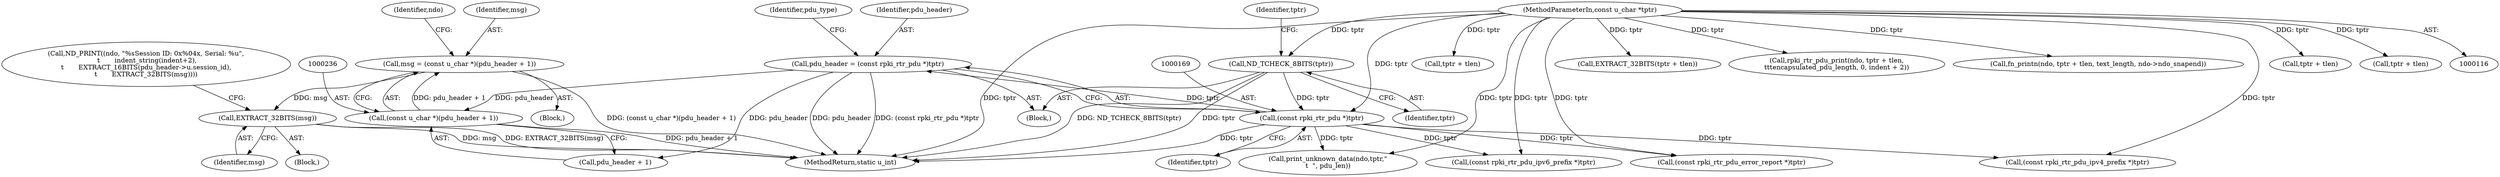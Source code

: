 digraph "0_tcpdump_83c64fce3a5226b080e535f5131a8a318f30e79b@pointer" {
"1000233" [label="(Call,msg = (const u_char *)(pdu_header + 1))"];
"1000235" [label="(Call,(const u_char *)(pdu_header + 1))"];
"1000166" [label="(Call,pdu_header = (const rpki_rtr_pdu *)tptr)"];
"1000168" [label="(Call,(const rpki_rtr_pdu *)tptr)"];
"1000128" [label="(Call,ND_TCHECK_8BITS(tptr))"];
"1000118" [label="(MethodParameterIn,const u_char *tptr)"];
"1000257" [label="(Call,EXTRACT_32BITS(msg))"];
"1000168" [label="(Call,(const rpki_rtr_pdu *)tptr)"];
"1000128" [label="(Call,ND_TCHECK_8BITS(tptr))"];
"1000553" [label="(Call,tptr + tlen)"];
"1000217" [label="(Block,)"];
"1000234" [label="(Identifier,msg)"];
"1000524" [label="(Call,EXTRACT_32BITS(tptr + tlen))"];
"1000122" [label="(Block,)"];
"1000496" [label="(Call,rpki_rtr_pdu_print(ndo, tptr + tlen,\n\t\t\tencapsulated_pdu_length, 0, indent + 2))"];
"1000551" [label="(Call,fn_printn(ndo, tptr + tlen, text_length, ndo->ndo_snapend))"];
"1000612" [label="(MethodReturn,static u_int)"];
"1000170" [label="(Identifier,tptr)"];
"1000233" [label="(Call,msg = (const u_char *)(pdu_header + 1))"];
"1000166" [label="(Call,pdu_header = (const rpki_rtr_pdu *)tptr)"];
"1000237" [label="(Call,pdu_header + 1)"];
"1000583" [label="(Call,print_unknown_data(ndo,tptr,\"\n\t  \", pdu_len))"];
"1000257" [label="(Call,EXTRACT_32BITS(msg))"];
"1000235" [label="(Call,(const u_char *)(pdu_header + 1))"];
"1000240" [label="(Call,ND_PRINT((ndo, \"%sSession ID: 0x%04x, Serial: %u\",\n \t       indent_string(indent+2),\n\t       EXTRACT_16BITS(pdu_header->u.session_id),\n\t       EXTRACT_32BITS(msg))))"];
"1000242" [label="(Identifier,ndo)"];
"1000425" [label="(Call,(const rpki_rtr_pdu_error_report *)tptr)"];
"1000250" [label="(Block,)"];
"1000363" [label="(Call,(const rpki_rtr_pdu_ipv6_prefix *)tptr)"];
"1000258" [label="(Identifier,msg)"];
"1000525" [label="(Call,tptr + tlen)"];
"1000118" [label="(MethodParameterIn,const u_char *tptr)"];
"1000498" [label="(Call,tptr + tlen)"];
"1000310" [label="(Call,(const rpki_rtr_pdu_ipv4_prefix *)tptr)"];
"1000133" [label="(Identifier,tptr)"];
"1000129" [label="(Identifier,tptr)"];
"1000167" [label="(Identifier,pdu_header)"];
"1000172" [label="(Identifier,pdu_type)"];
"1000233" -> "1000217"  [label="AST: "];
"1000233" -> "1000235"  [label="CFG: "];
"1000234" -> "1000233"  [label="AST: "];
"1000235" -> "1000233"  [label="AST: "];
"1000242" -> "1000233"  [label="CFG: "];
"1000233" -> "1000612"  [label="DDG: (const u_char *)(pdu_header + 1)"];
"1000235" -> "1000233"  [label="DDG: pdu_header + 1"];
"1000233" -> "1000257"  [label="DDG: msg"];
"1000235" -> "1000237"  [label="CFG: "];
"1000236" -> "1000235"  [label="AST: "];
"1000237" -> "1000235"  [label="AST: "];
"1000235" -> "1000612"  [label="DDG: pdu_header + 1"];
"1000166" -> "1000235"  [label="DDG: pdu_header"];
"1000166" -> "1000122"  [label="AST: "];
"1000166" -> "1000168"  [label="CFG: "];
"1000167" -> "1000166"  [label="AST: "];
"1000168" -> "1000166"  [label="AST: "];
"1000172" -> "1000166"  [label="CFG: "];
"1000166" -> "1000612"  [label="DDG: (const rpki_rtr_pdu *)tptr"];
"1000166" -> "1000612"  [label="DDG: pdu_header"];
"1000168" -> "1000166"  [label="DDG: tptr"];
"1000166" -> "1000237"  [label="DDG: pdu_header"];
"1000168" -> "1000170"  [label="CFG: "];
"1000169" -> "1000168"  [label="AST: "];
"1000170" -> "1000168"  [label="AST: "];
"1000168" -> "1000612"  [label="DDG: tptr"];
"1000128" -> "1000168"  [label="DDG: tptr"];
"1000118" -> "1000168"  [label="DDG: tptr"];
"1000168" -> "1000310"  [label="DDG: tptr"];
"1000168" -> "1000363"  [label="DDG: tptr"];
"1000168" -> "1000425"  [label="DDG: tptr"];
"1000168" -> "1000583"  [label="DDG: tptr"];
"1000128" -> "1000122"  [label="AST: "];
"1000128" -> "1000129"  [label="CFG: "];
"1000129" -> "1000128"  [label="AST: "];
"1000133" -> "1000128"  [label="CFG: "];
"1000128" -> "1000612"  [label="DDG: tptr"];
"1000128" -> "1000612"  [label="DDG: ND_TCHECK_8BITS(tptr)"];
"1000118" -> "1000128"  [label="DDG: tptr"];
"1000118" -> "1000116"  [label="AST: "];
"1000118" -> "1000612"  [label="DDG: tptr"];
"1000118" -> "1000310"  [label="DDG: tptr"];
"1000118" -> "1000363"  [label="DDG: tptr"];
"1000118" -> "1000425"  [label="DDG: tptr"];
"1000118" -> "1000496"  [label="DDG: tptr"];
"1000118" -> "1000498"  [label="DDG: tptr"];
"1000118" -> "1000524"  [label="DDG: tptr"];
"1000118" -> "1000525"  [label="DDG: tptr"];
"1000118" -> "1000551"  [label="DDG: tptr"];
"1000118" -> "1000553"  [label="DDG: tptr"];
"1000118" -> "1000583"  [label="DDG: tptr"];
"1000257" -> "1000250"  [label="AST: "];
"1000257" -> "1000258"  [label="CFG: "];
"1000258" -> "1000257"  [label="AST: "];
"1000240" -> "1000257"  [label="CFG: "];
"1000257" -> "1000612"  [label="DDG: msg"];
"1000257" -> "1000612"  [label="DDG: EXTRACT_32BITS(msg)"];
}
